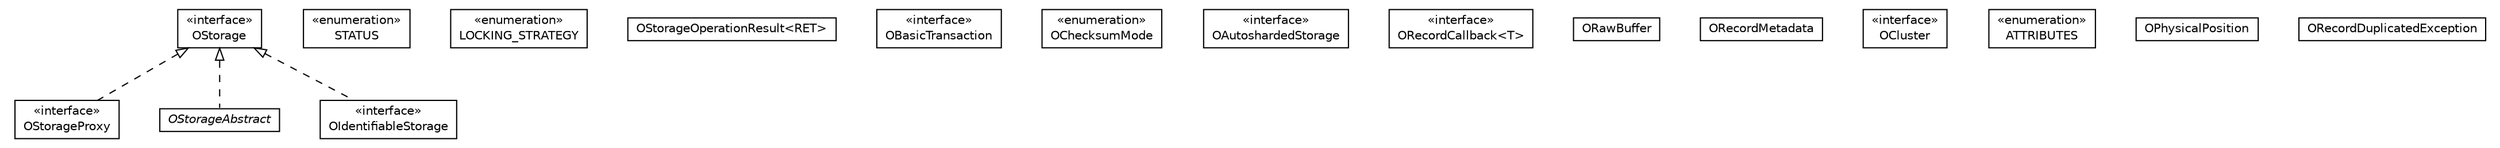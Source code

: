 #!/usr/local/bin/dot
#
# Class diagram 
# Generated by UMLGraph version R5_6-24-gf6e263 (http://www.umlgraph.org/)
#

digraph G {
	edge [fontname="Helvetica",fontsize=10,labelfontname="Helvetica",labelfontsize=10];
	node [fontname="Helvetica",fontsize=10,shape=plaintext];
	nodesep=0.25;
	ranksep=0.5;
	// com.orientechnologies.orient.core.storage.OStorage
	c277295 [label=<<table title="com.orientechnologies.orient.core.storage.OStorage" border="0" cellborder="1" cellspacing="0" cellpadding="2" port="p" href="./OStorage.html">
		<tr><td><table border="0" cellspacing="0" cellpadding="1">
<tr><td align="center" balign="center"> &#171;interface&#187; </td></tr>
<tr><td align="center" balign="center"> OStorage </td></tr>
		</table></td></tr>
		</table>>, URL="./OStorage.html", fontname="Helvetica", fontcolor="black", fontsize=10.0];
	// com.orientechnologies.orient.core.storage.OStorage.STATUS
	c277296 [label=<<table title="com.orientechnologies.orient.core.storage.OStorage.STATUS" border="0" cellborder="1" cellspacing="0" cellpadding="2" port="p" href="./OStorage.STATUS.html">
		<tr><td><table border="0" cellspacing="0" cellpadding="1">
<tr><td align="center" balign="center"> &#171;enumeration&#187; </td></tr>
<tr><td align="center" balign="center"> STATUS </td></tr>
		</table></td></tr>
		</table>>, URL="./OStorage.STATUS.html", fontname="Helvetica", fontcolor="black", fontsize=10.0];
	// com.orientechnologies.orient.core.storage.OStorage.LOCKING_STRATEGY
	c277297 [label=<<table title="com.orientechnologies.orient.core.storage.OStorage.LOCKING_STRATEGY" border="0" cellborder="1" cellspacing="0" cellpadding="2" port="p" href="./OStorage.LOCKING_STRATEGY.html">
		<tr><td><table border="0" cellspacing="0" cellpadding="1">
<tr><td align="center" balign="center"> &#171;enumeration&#187; </td></tr>
<tr><td align="center" balign="center"> LOCKING_STRATEGY </td></tr>
		</table></td></tr>
		</table>>, URL="./OStorage.LOCKING_STRATEGY.html", fontname="Helvetica", fontcolor="black", fontsize=10.0];
	// com.orientechnologies.orient.core.storage.OStorageOperationResult<RET>
	c277298 [label=<<table title="com.orientechnologies.orient.core.storage.OStorageOperationResult" border="0" cellborder="1" cellspacing="0" cellpadding="2" port="p" href="./OStorageOperationResult.html">
		<tr><td><table border="0" cellspacing="0" cellpadding="1">
<tr><td align="center" balign="center"> OStorageOperationResult&lt;RET&gt; </td></tr>
		</table></td></tr>
		</table>>, URL="./OStorageOperationResult.html", fontname="Helvetica", fontcolor="black", fontsize=10.0];
	// com.orientechnologies.orient.core.storage.OStorageProxy
	c277299 [label=<<table title="com.orientechnologies.orient.core.storage.OStorageProxy" border="0" cellborder="1" cellspacing="0" cellpadding="2" port="p" href="./OStorageProxy.html">
		<tr><td><table border="0" cellspacing="0" cellpadding="1">
<tr><td align="center" balign="center"> &#171;interface&#187; </td></tr>
<tr><td align="center" balign="center"> OStorageProxy </td></tr>
		</table></td></tr>
		</table>>, URL="./OStorageProxy.html", fontname="Helvetica", fontcolor="black", fontsize=10.0];
	// com.orientechnologies.orient.core.storage.OStorageAbstract
	c277300 [label=<<table title="com.orientechnologies.orient.core.storage.OStorageAbstract" border="0" cellborder="1" cellspacing="0" cellpadding="2" port="p" href="./OStorageAbstract.html">
		<tr><td><table border="0" cellspacing="0" cellpadding="1">
<tr><td align="center" balign="center"><font face="Helvetica-Oblique"> OStorageAbstract </font></td></tr>
		</table></td></tr>
		</table>>, URL="./OStorageAbstract.html", fontname="Helvetica", fontcolor="black", fontsize=10.0];
	// com.orientechnologies.orient.core.storage.OBasicTransaction
	c277301 [label=<<table title="com.orientechnologies.orient.core.storage.OBasicTransaction" border="0" cellborder="1" cellspacing="0" cellpadding="2" port="p" href="./OBasicTransaction.html">
		<tr><td><table border="0" cellspacing="0" cellpadding="1">
<tr><td align="center" balign="center"> &#171;interface&#187; </td></tr>
<tr><td align="center" balign="center"> OBasicTransaction </td></tr>
		</table></td></tr>
		</table>>, URL="./OBasicTransaction.html", fontname="Helvetica", fontcolor="black", fontsize=10.0];
	// com.orientechnologies.orient.core.storage.OChecksumMode
	c277302 [label=<<table title="com.orientechnologies.orient.core.storage.OChecksumMode" border="0" cellborder="1" cellspacing="0" cellpadding="2" port="p" href="./OChecksumMode.html">
		<tr><td><table border="0" cellspacing="0" cellpadding="1">
<tr><td align="center" balign="center"> &#171;enumeration&#187; </td></tr>
<tr><td align="center" balign="center"> OChecksumMode </td></tr>
		</table></td></tr>
		</table>>, URL="./OChecksumMode.html", fontname="Helvetica", fontcolor="black", fontsize=10.0];
	// com.orientechnologies.orient.core.storage.OAutoshardedStorage
	c277303 [label=<<table title="com.orientechnologies.orient.core.storage.OAutoshardedStorage" border="0" cellborder="1" cellspacing="0" cellpadding="2" port="p" href="./OAutoshardedStorage.html">
		<tr><td><table border="0" cellspacing="0" cellpadding="1">
<tr><td align="center" balign="center"> &#171;interface&#187; </td></tr>
<tr><td align="center" balign="center"> OAutoshardedStorage </td></tr>
		</table></td></tr>
		</table>>, URL="./OAutoshardedStorage.html", fontname="Helvetica", fontcolor="black", fontsize=10.0];
	// com.orientechnologies.orient.core.storage.ORecordCallback<T>
	c277304 [label=<<table title="com.orientechnologies.orient.core.storage.ORecordCallback" border="0" cellborder="1" cellspacing="0" cellpadding="2" port="p" href="./ORecordCallback.html">
		<tr><td><table border="0" cellspacing="0" cellpadding="1">
<tr><td align="center" balign="center"> &#171;interface&#187; </td></tr>
<tr><td align="center" balign="center"> ORecordCallback&lt;T&gt; </td></tr>
		</table></td></tr>
		</table>>, URL="./ORecordCallback.html", fontname="Helvetica", fontcolor="black", fontsize=10.0];
	// com.orientechnologies.orient.core.storage.ORawBuffer
	c277305 [label=<<table title="com.orientechnologies.orient.core.storage.ORawBuffer" border="0" cellborder="1" cellspacing="0" cellpadding="2" port="p" href="./ORawBuffer.html">
		<tr><td><table border="0" cellspacing="0" cellpadding="1">
<tr><td align="center" balign="center"> ORawBuffer </td></tr>
		</table></td></tr>
		</table>>, URL="./ORawBuffer.html", fontname="Helvetica", fontcolor="black", fontsize=10.0];
	// com.orientechnologies.orient.core.storage.ORecordMetadata
	c277306 [label=<<table title="com.orientechnologies.orient.core.storage.ORecordMetadata" border="0" cellborder="1" cellspacing="0" cellpadding="2" port="p" href="./ORecordMetadata.html">
		<tr><td><table border="0" cellspacing="0" cellpadding="1">
<tr><td align="center" balign="center"> ORecordMetadata </td></tr>
		</table></td></tr>
		</table>>, URL="./ORecordMetadata.html", fontname="Helvetica", fontcolor="black", fontsize=10.0];
	// com.orientechnologies.orient.core.storage.OCluster
	c277307 [label=<<table title="com.orientechnologies.orient.core.storage.OCluster" border="0" cellborder="1" cellspacing="0" cellpadding="2" port="p" href="./OCluster.html">
		<tr><td><table border="0" cellspacing="0" cellpadding="1">
<tr><td align="center" balign="center"> &#171;interface&#187; </td></tr>
<tr><td align="center" balign="center"> OCluster </td></tr>
		</table></td></tr>
		</table>>, URL="./OCluster.html", fontname="Helvetica", fontcolor="black", fontsize=10.0];
	// com.orientechnologies.orient.core.storage.OCluster.ATTRIBUTES
	c277308 [label=<<table title="com.orientechnologies.orient.core.storage.OCluster.ATTRIBUTES" border="0" cellborder="1" cellspacing="0" cellpadding="2" port="p" href="./OCluster.ATTRIBUTES.html">
		<tr><td><table border="0" cellspacing="0" cellpadding="1">
<tr><td align="center" balign="center"> &#171;enumeration&#187; </td></tr>
<tr><td align="center" balign="center"> ATTRIBUTES </td></tr>
		</table></td></tr>
		</table>>, URL="./OCluster.ATTRIBUTES.html", fontname="Helvetica", fontcolor="black", fontsize=10.0];
	// com.orientechnologies.orient.core.storage.OPhysicalPosition
	c277309 [label=<<table title="com.orientechnologies.orient.core.storage.OPhysicalPosition" border="0" cellborder="1" cellspacing="0" cellpadding="2" port="p" href="./OPhysicalPosition.html">
		<tr><td><table border="0" cellspacing="0" cellpadding="1">
<tr><td align="center" balign="center"> OPhysicalPosition </td></tr>
		</table></td></tr>
		</table>>, URL="./OPhysicalPosition.html", fontname="Helvetica", fontcolor="black", fontsize=10.0];
	// com.orientechnologies.orient.core.storage.OIdentifiableStorage
	c277310 [label=<<table title="com.orientechnologies.orient.core.storage.OIdentifiableStorage" border="0" cellborder="1" cellspacing="0" cellpadding="2" port="p" href="./OIdentifiableStorage.html">
		<tr><td><table border="0" cellspacing="0" cellpadding="1">
<tr><td align="center" balign="center"> &#171;interface&#187; </td></tr>
<tr><td align="center" balign="center"> OIdentifiableStorage </td></tr>
		</table></td></tr>
		</table>>, URL="./OIdentifiableStorage.html", fontname="Helvetica", fontcolor="black", fontsize=10.0];
	// com.orientechnologies.orient.core.storage.ORecordDuplicatedException
	c277311 [label=<<table title="com.orientechnologies.orient.core.storage.ORecordDuplicatedException" border="0" cellborder="1" cellspacing="0" cellpadding="2" port="p" href="./ORecordDuplicatedException.html">
		<tr><td><table border="0" cellspacing="0" cellpadding="1">
<tr><td align="center" balign="center"> ORecordDuplicatedException </td></tr>
		</table></td></tr>
		</table>>, URL="./ORecordDuplicatedException.html", fontname="Helvetica", fontcolor="black", fontsize=10.0];
	//com.orientechnologies.orient.core.storage.OStorageProxy implements com.orientechnologies.orient.core.storage.OStorage
	c277295:p -> c277299:p [dir=back,arrowtail=empty,style=dashed];
	//com.orientechnologies.orient.core.storage.OStorageAbstract implements com.orientechnologies.orient.core.storage.OStorage
	c277295:p -> c277300:p [dir=back,arrowtail=empty,style=dashed];
	//com.orientechnologies.orient.core.storage.OIdentifiableStorage implements com.orientechnologies.orient.core.storage.OStorage
	c277295:p -> c277310:p [dir=back,arrowtail=empty,style=dashed];
}

